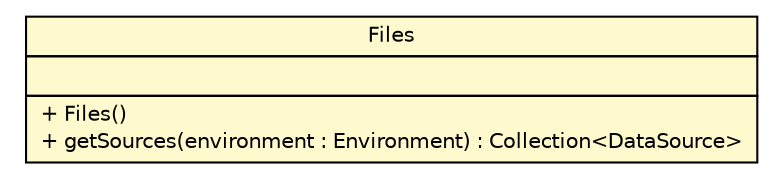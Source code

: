 #!/usr/local/bin/dot
#
# Class diagram 
# Generated by UMLGraph version 5.1 (http://www.umlgraph.org/)
#

digraph G {
	edge [fontname="Helvetica",fontsize=10,labelfontname="Helvetica",labelfontsize=10];
	node [fontname="Helvetica",fontsize=10,shape=plaintext];
	nodesep=0.25;
	ranksep=0.5;
	// com.qulice.pmd.Files
	c38 [label=<<table title="com.qulice.pmd.Files" border="0" cellborder="1" cellspacing="0" cellpadding="2" port="p" bgcolor="lemonChiffon" href="./Files.html">
		<tr><td><table border="0" cellspacing="0" cellpadding="1">
<tr><td align="center" balign="center"> Files </td></tr>
		</table></td></tr>
		<tr><td><table border="0" cellspacing="0" cellpadding="1">
<tr><td align="left" balign="left">  </td></tr>
		</table></td></tr>
		<tr><td><table border="0" cellspacing="0" cellpadding="1">
<tr><td align="left" balign="left"> + Files() </td></tr>
<tr><td align="left" balign="left"> + getSources(environment : Environment) : Collection&lt;DataSource&gt; </td></tr>
		</table></td></tr>
		</table>>, fontname="Helvetica", fontcolor="black", fontsize=10.0];
}

